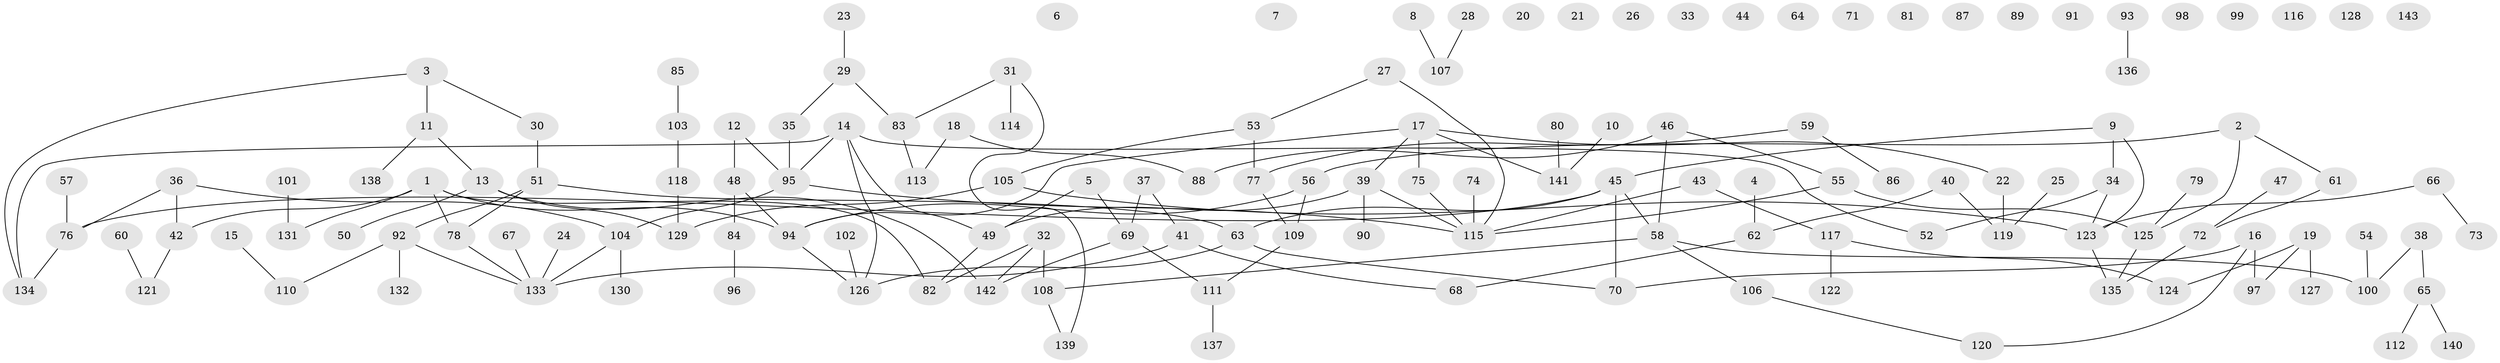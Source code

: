 // coarse degree distribution, {6: 0.04, 3: 0.18, 4: 0.1, 1: 0.25, 0: 0.19, 2: 0.17, 5: 0.05, 7: 0.02}
// Generated by graph-tools (version 1.1) at 2025/41/03/06/25 10:41:24]
// undirected, 143 vertices, 154 edges
graph export_dot {
graph [start="1"]
  node [color=gray90,style=filled];
  1;
  2;
  3;
  4;
  5;
  6;
  7;
  8;
  9;
  10;
  11;
  12;
  13;
  14;
  15;
  16;
  17;
  18;
  19;
  20;
  21;
  22;
  23;
  24;
  25;
  26;
  27;
  28;
  29;
  30;
  31;
  32;
  33;
  34;
  35;
  36;
  37;
  38;
  39;
  40;
  41;
  42;
  43;
  44;
  45;
  46;
  47;
  48;
  49;
  50;
  51;
  52;
  53;
  54;
  55;
  56;
  57;
  58;
  59;
  60;
  61;
  62;
  63;
  64;
  65;
  66;
  67;
  68;
  69;
  70;
  71;
  72;
  73;
  74;
  75;
  76;
  77;
  78;
  79;
  80;
  81;
  82;
  83;
  84;
  85;
  86;
  87;
  88;
  89;
  90;
  91;
  92;
  93;
  94;
  95;
  96;
  97;
  98;
  99;
  100;
  101;
  102;
  103;
  104;
  105;
  106;
  107;
  108;
  109;
  110;
  111;
  112;
  113;
  114;
  115;
  116;
  117;
  118;
  119;
  120;
  121;
  122;
  123;
  124;
  125;
  126;
  127;
  128;
  129;
  130;
  131;
  132;
  133;
  134;
  135;
  136;
  137;
  138;
  139;
  140;
  141;
  142;
  143;
  1 -- 42;
  1 -- 78;
  1 -- 82;
  1 -- 94;
  1 -- 131;
  2 -- 56;
  2 -- 61;
  2 -- 125;
  3 -- 11;
  3 -- 30;
  3 -- 134;
  4 -- 62;
  5 -- 49;
  5 -- 69;
  8 -- 107;
  9 -- 34;
  9 -- 45;
  9 -- 123;
  10 -- 141;
  11 -- 13;
  11 -- 138;
  12 -- 48;
  12 -- 95;
  13 -- 50;
  13 -- 129;
  13 -- 142;
  14 -- 49;
  14 -- 52;
  14 -- 95;
  14 -- 126;
  14 -- 134;
  15 -- 110;
  16 -- 70;
  16 -- 97;
  16 -- 120;
  17 -- 22;
  17 -- 39;
  17 -- 75;
  17 -- 94;
  17 -- 141;
  18 -- 88;
  18 -- 113;
  19 -- 97;
  19 -- 124;
  19 -- 127;
  22 -- 119;
  23 -- 29;
  24 -- 133;
  25 -- 119;
  27 -- 53;
  27 -- 115;
  28 -- 107;
  29 -- 35;
  29 -- 83;
  30 -- 51;
  31 -- 83;
  31 -- 114;
  31 -- 139;
  32 -- 82;
  32 -- 108;
  32 -- 142;
  34 -- 52;
  34 -- 123;
  35 -- 95;
  36 -- 42;
  36 -- 76;
  36 -- 104;
  37 -- 41;
  37 -- 69;
  38 -- 65;
  38 -- 100;
  39 -- 49;
  39 -- 90;
  39 -- 115;
  40 -- 62;
  40 -- 119;
  41 -- 68;
  41 -- 133;
  42 -- 121;
  43 -- 115;
  43 -- 117;
  45 -- 58;
  45 -- 63;
  45 -- 70;
  45 -- 76;
  46 -- 55;
  46 -- 58;
  46 -- 88;
  47 -- 72;
  48 -- 84;
  48 -- 94;
  49 -- 82;
  51 -- 63;
  51 -- 78;
  51 -- 92;
  53 -- 77;
  53 -- 105;
  54 -- 100;
  55 -- 115;
  55 -- 125;
  56 -- 94;
  56 -- 109;
  57 -- 76;
  58 -- 100;
  58 -- 106;
  58 -- 108;
  59 -- 77;
  59 -- 86;
  60 -- 121;
  61 -- 72;
  62 -- 68;
  63 -- 70;
  63 -- 126;
  65 -- 112;
  65 -- 140;
  66 -- 73;
  66 -- 123;
  67 -- 133;
  69 -- 111;
  69 -- 142;
  72 -- 135;
  74 -- 115;
  75 -- 115;
  76 -- 134;
  77 -- 109;
  78 -- 133;
  79 -- 125;
  80 -- 141;
  83 -- 113;
  84 -- 96;
  85 -- 103;
  92 -- 110;
  92 -- 132;
  92 -- 133;
  93 -- 136;
  94 -- 126;
  95 -- 104;
  95 -- 115;
  101 -- 131;
  102 -- 126;
  103 -- 118;
  104 -- 130;
  104 -- 133;
  105 -- 123;
  105 -- 129;
  106 -- 120;
  108 -- 139;
  109 -- 111;
  111 -- 137;
  117 -- 122;
  117 -- 124;
  118 -- 129;
  123 -- 135;
  125 -- 135;
}
